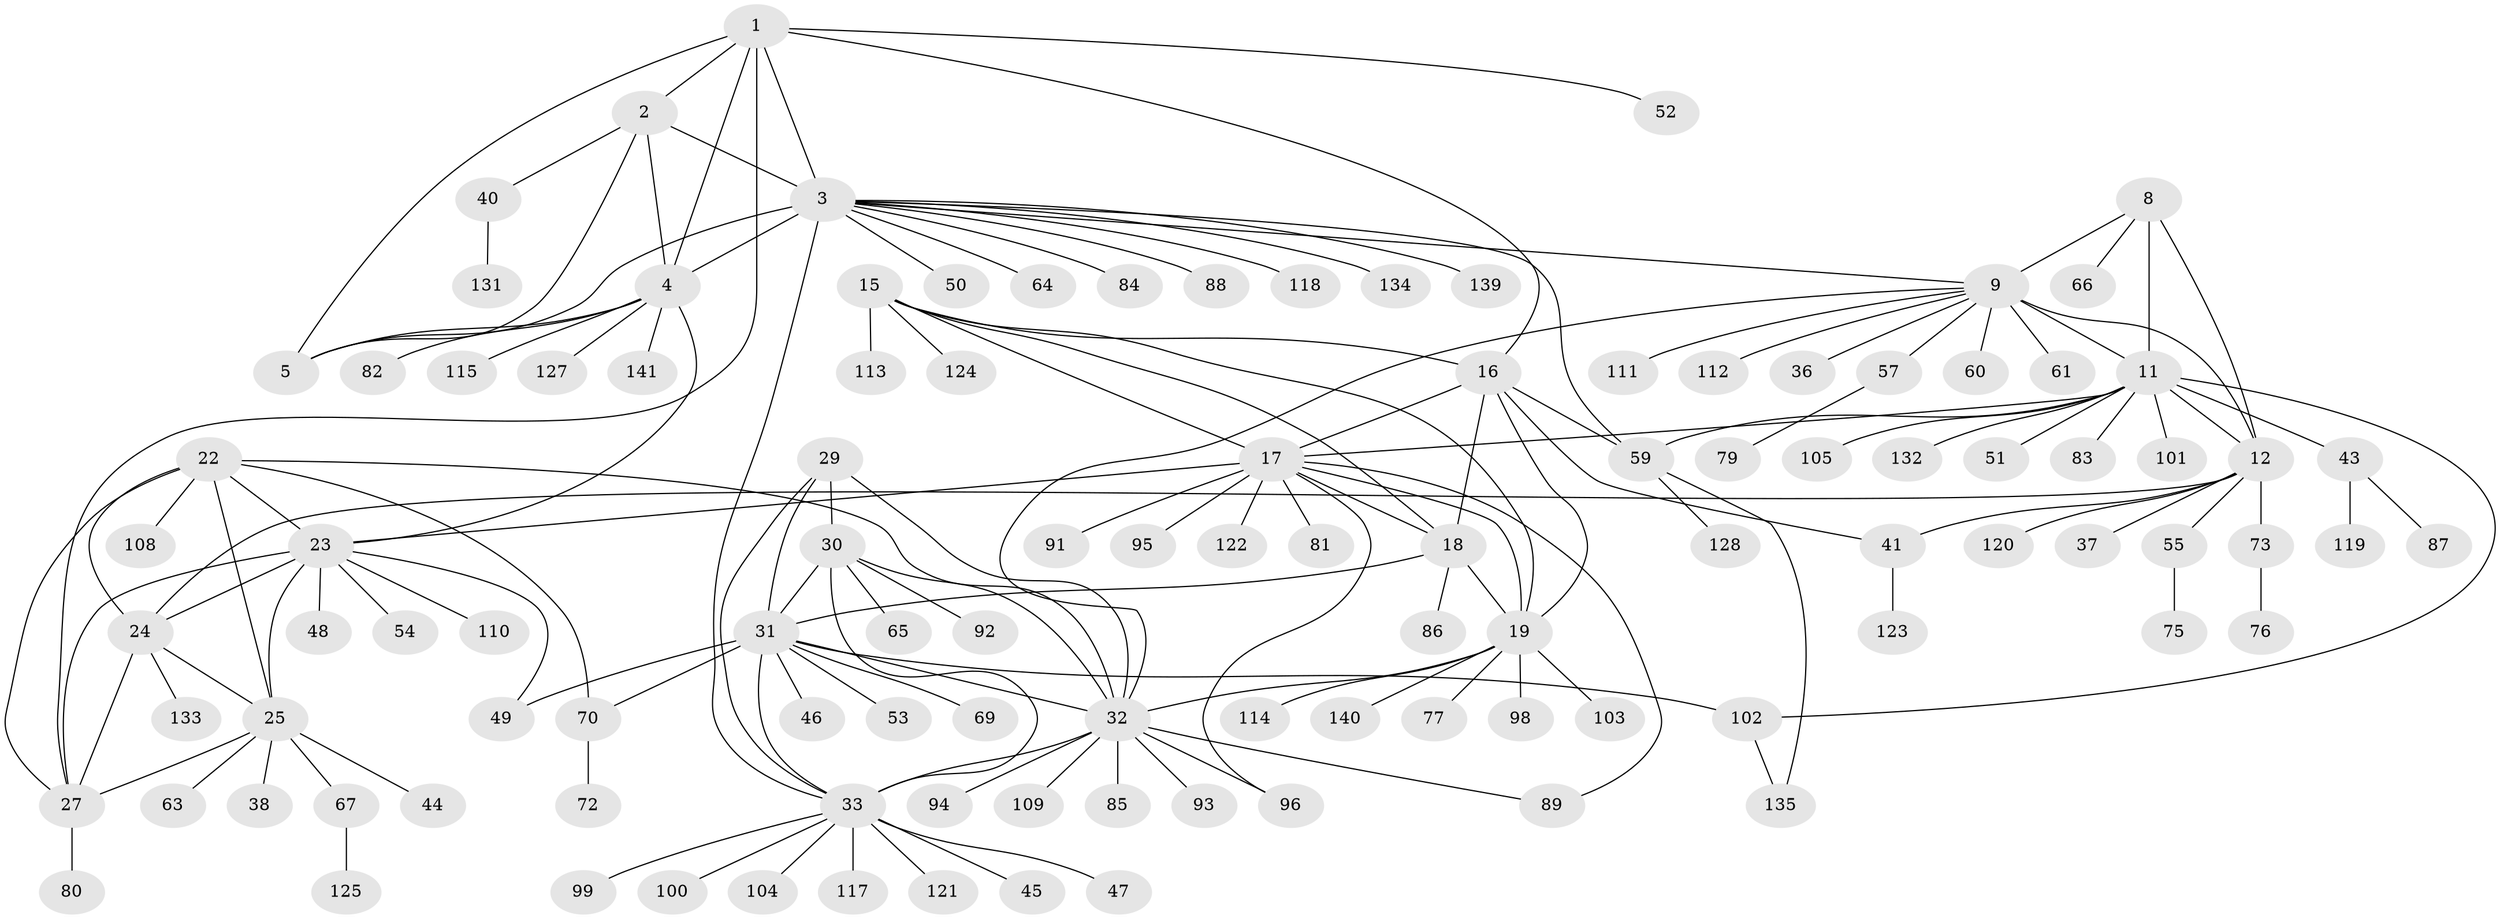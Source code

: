 // original degree distribution, {9: 0.06382978723404255, 8: 0.03546099290780142, 14: 0.02127659574468085, 7: 0.04964539007092199, 6: 0.02127659574468085, 12: 0.02127659574468085, 13: 0.0070921985815602835, 10: 0.0070921985815602835, 11: 0.014184397163120567, 15: 0.0070921985815602835, 1: 0.5815602836879432, 3: 0.03546099290780142, 2: 0.1276595744680851, 5: 0.0070921985815602835}
// Generated by graph-tools (version 1.1) at 2025/42/03/06/25 10:42:10]
// undirected, 110 vertices, 153 edges
graph export_dot {
graph [start="1"]
  node [color=gray90,style=filled];
  1 [super="+74"];
  2 [super="+42"];
  3 [super="+7"];
  4 [super="+6"];
  5 [super="+138"];
  8 [super="+10"];
  9 [super="+14"];
  11 [super="+13"];
  12 [super="+97"];
  15 [super="+39"];
  16 [super="+130"];
  17 [super="+21"];
  18 [super="+20"];
  19 [super="+71"];
  22;
  23 [super="+26"];
  24 [super="+116"];
  25 [super="+90"];
  27 [super="+28"];
  29 [super="+107"];
  30 [super="+62"];
  31 [super="+56"];
  32 [super="+35"];
  33 [super="+34"];
  36;
  37;
  38;
  40 [super="+129"];
  41;
  43 [super="+58"];
  44;
  45;
  46;
  47;
  48;
  49 [super="+68"];
  50;
  51;
  52;
  53;
  54;
  55;
  57;
  59 [super="+136"];
  60;
  61;
  63;
  64;
  65;
  66;
  67 [super="+78"];
  69;
  70;
  72;
  73;
  75;
  76;
  77;
  79;
  80;
  81;
  82;
  83;
  84;
  85;
  86 [super="+106"];
  87;
  88;
  89;
  91;
  92;
  93;
  94;
  95 [super="+137"];
  96;
  98;
  99;
  100;
  101;
  102 [super="+126"];
  103;
  104;
  105;
  108;
  109;
  110;
  111;
  112;
  113;
  114;
  115;
  117;
  118;
  119;
  120;
  121;
  122;
  123;
  124;
  125;
  127;
  128;
  131;
  132;
  133;
  134;
  135;
  139;
  140;
  141;
  1 -- 2;
  1 -- 3 [weight=2];
  1 -- 4 [weight=2];
  1 -- 5;
  1 -- 16;
  1 -- 52;
  1 -- 27;
  2 -- 3 [weight=2];
  2 -- 4 [weight=2];
  2 -- 5;
  2 -- 40;
  3 -- 4 [weight=4];
  3 -- 5 [weight=2];
  3 -- 9;
  3 -- 50;
  3 -- 59;
  3 -- 64;
  3 -- 84;
  3 -- 88;
  3 -- 139;
  3 -- 134;
  3 -- 118;
  3 -- 33;
  4 -- 5 [weight=2];
  4 -- 82;
  4 -- 115;
  4 -- 127;
  4 -- 23;
  4 -- 141;
  8 -- 9 [weight=4];
  8 -- 11 [weight=4];
  8 -- 12 [weight=2];
  8 -- 66;
  9 -- 11 [weight=4];
  9 -- 12 [weight=2];
  9 -- 36;
  9 -- 60;
  9 -- 61;
  9 -- 111;
  9 -- 112;
  9 -- 57;
  9 -- 32;
  11 -- 12 [weight=2];
  11 -- 51;
  11 -- 101;
  11 -- 132;
  11 -- 105;
  11 -- 43;
  11 -- 17;
  11 -- 83;
  11 -- 59;
  11 -- 102;
  12 -- 24;
  12 -- 37;
  12 -- 41;
  12 -- 55;
  12 -- 73;
  12 -- 120;
  15 -- 16;
  15 -- 17 [weight=2];
  15 -- 18 [weight=2];
  15 -- 19;
  15 -- 113;
  15 -- 124;
  16 -- 17 [weight=2];
  16 -- 18 [weight=2];
  16 -- 19;
  16 -- 41;
  16 -- 59;
  17 -- 18 [weight=4];
  17 -- 19 [weight=2];
  17 -- 96;
  17 -- 81;
  17 -- 23;
  17 -- 89;
  17 -- 122;
  17 -- 91;
  17 -- 95;
  18 -- 19 [weight=2];
  18 -- 31;
  18 -- 86;
  19 -- 77;
  19 -- 98;
  19 -- 103;
  19 -- 114;
  19 -- 140;
  19 -- 32;
  22 -- 23 [weight=2];
  22 -- 24;
  22 -- 25;
  22 -- 27 [weight=2];
  22 -- 70;
  22 -- 108;
  22 -- 32;
  23 -- 24 [weight=2];
  23 -- 25 [weight=2];
  23 -- 27 [weight=4];
  23 -- 110;
  23 -- 48;
  23 -- 54;
  23 -- 49;
  24 -- 25;
  24 -- 27 [weight=2];
  24 -- 133;
  25 -- 27 [weight=2];
  25 -- 38;
  25 -- 44;
  25 -- 63;
  25 -- 67;
  27 -- 80;
  29 -- 30;
  29 -- 31;
  29 -- 32 [weight=2];
  29 -- 33 [weight=2];
  30 -- 31;
  30 -- 32 [weight=2];
  30 -- 33 [weight=2];
  30 -- 65;
  30 -- 92;
  31 -- 32 [weight=2];
  31 -- 33 [weight=2];
  31 -- 46;
  31 -- 49;
  31 -- 53;
  31 -- 69;
  31 -- 70;
  31 -- 102;
  32 -- 33 [weight=4];
  32 -- 96;
  32 -- 109;
  32 -- 93;
  32 -- 85;
  32 -- 94;
  32 -- 89;
  33 -- 99;
  33 -- 104;
  33 -- 121;
  33 -- 100;
  33 -- 45;
  33 -- 47;
  33 -- 117;
  40 -- 131;
  41 -- 123;
  43 -- 87;
  43 -- 119;
  55 -- 75;
  57 -- 79;
  59 -- 128;
  59 -- 135;
  67 -- 125;
  70 -- 72;
  73 -- 76;
  102 -- 135;
}

